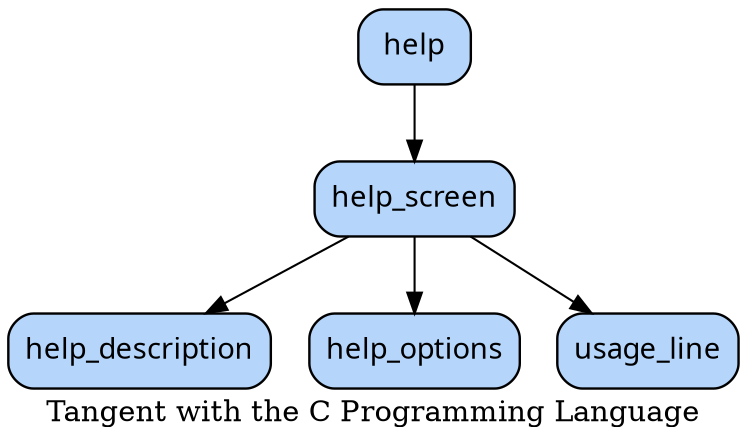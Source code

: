 # created by tan-man on 2013-01-31 15:08:20 UTC

digraph {

/*
  example stmt_list:
    foo -> bar
    biff -> baz

  example node_stmt:
    learn_c [label="learn C somehow"]
*/


#                 blue : fillcolor="#b5d5fb"
#             finished : green
#                green : fillcolor="#79f233"

label="Tangent with the C Programming Language"

node [label="\N", style="filled", fillcolor="#b5d5fb", fontname="Futura", penwidth="1.1566", shape="Mrecord"]



help [label=help]
help_3 [label="help_description"]
help_4 [label="help_options"]
help_2 [label="help_screen"]
usage [label="usage_line"]
help -> help_2
help_2 -> help_3
help_2 -> help_4
help_2 -> usage
}
